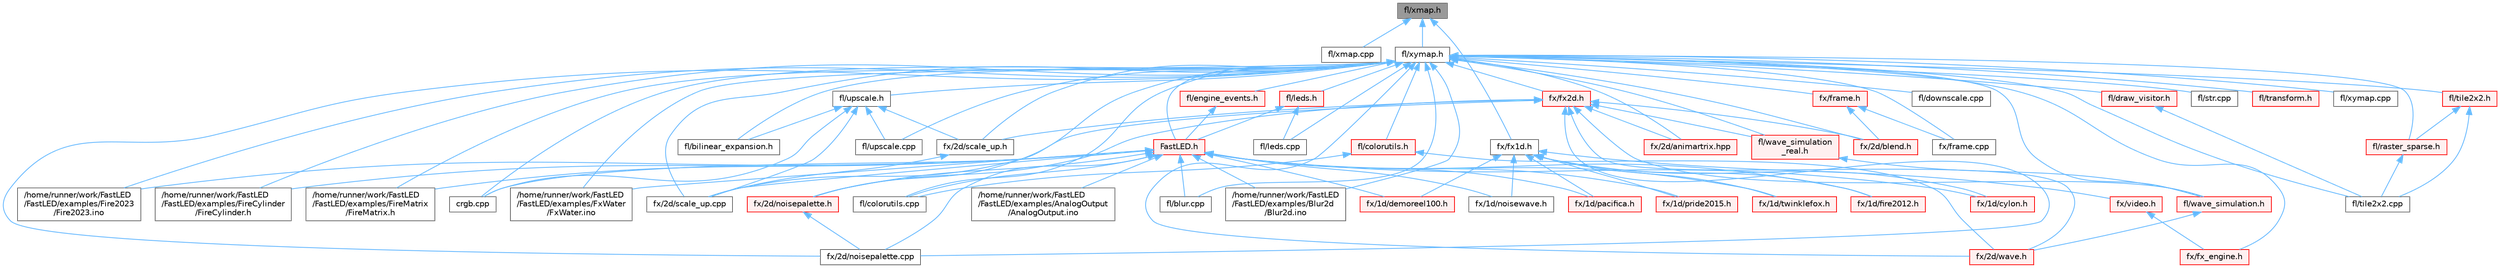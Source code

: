 digraph "fl/xmap.h"
{
 // INTERACTIVE_SVG=YES
 // LATEX_PDF_SIZE
  bgcolor="transparent";
  edge [fontname=Helvetica,fontsize=10,labelfontname=Helvetica,labelfontsize=10];
  node [fontname=Helvetica,fontsize=10,shape=box,height=0.2,width=0.4];
  Node1 [id="Node000001",label="fl/xmap.h",height=0.2,width=0.4,color="gray40", fillcolor="grey60", style="filled", fontcolor="black",tooltip=" "];
  Node1 -> Node2 [id="edge1_Node000001_Node000002",dir="back",color="steelblue1",style="solid",tooltip=" "];
  Node2 [id="Node000002",label="fl/xmap.cpp",height=0.2,width=0.4,color="grey40", fillcolor="white", style="filled",URL="$db/db8/xmap_8cpp.html",tooltip=" "];
  Node1 -> Node3 [id="edge2_Node000001_Node000003",dir="back",color="steelblue1",style="solid",tooltip=" "];
  Node3 [id="Node000003",label="fl/xymap.h",height=0.2,width=0.4,color="grey40", fillcolor="white", style="filled",URL="$da/d61/xymap_8h.html",tooltip=" "];
  Node3 -> Node4 [id="edge3_Node000003_Node000004",dir="back",color="steelblue1",style="solid",tooltip=" "];
  Node4 [id="Node000004",label="/home/runner/work/FastLED\l/FastLED/examples/Blur2d\l/Blur2d.ino",height=0.2,width=0.4,color="grey40", fillcolor="white", style="filled",URL="$df/d42/_blur2d_8ino.html",tooltip=" "];
  Node3 -> Node5 [id="edge4_Node000003_Node000005",dir="back",color="steelblue1",style="solid",tooltip=" "];
  Node5 [id="Node000005",label="/home/runner/work/FastLED\l/FastLED/examples/Fire2023\l/Fire2023.ino",height=0.2,width=0.4,color="grey40", fillcolor="white", style="filled",URL="$d8/d2c/_fire2023_8ino.html",tooltip=" "];
  Node3 -> Node6 [id="edge5_Node000003_Node000006",dir="back",color="steelblue1",style="solid",tooltip=" "];
  Node6 [id="Node000006",label="/home/runner/work/FastLED\l/FastLED/examples/FireCylinder\l/FireCylinder.h",height=0.2,width=0.4,color="grey40", fillcolor="white", style="filled",URL="$d8/dd0/_fire_cylinder_8h.html",tooltip=" "];
  Node3 -> Node7 [id="edge6_Node000003_Node000007",dir="back",color="steelblue1",style="solid",tooltip=" "];
  Node7 [id="Node000007",label="/home/runner/work/FastLED\l/FastLED/examples/FireMatrix\l/FireMatrix.h",height=0.2,width=0.4,color="grey40", fillcolor="white", style="filled",URL="$d5/d88/_fire_matrix_8h.html",tooltip=" "];
  Node3 -> Node8 [id="edge7_Node000003_Node000008",dir="back",color="steelblue1",style="solid",tooltip=" "];
  Node8 [id="Node000008",label="/home/runner/work/FastLED\l/FastLED/examples/FxWater\l/FxWater.ino",height=0.2,width=0.4,color="grey40", fillcolor="white", style="filled",URL="$dd/d61/_fx_water_8ino.html",tooltip=" "];
  Node3 -> Node9 [id="edge8_Node000003_Node000009",dir="back",color="steelblue1",style="solid",tooltip=" "];
  Node9 [id="Node000009",label="FastLED.h",height=0.2,width=0.4,color="red", fillcolor="#FFF0F0", style="filled",URL="$db/d97/_fast_l_e_d_8h.html",tooltip="central include file for FastLED, defines the CFastLED class/object"];
  Node9 -> Node10 [id="edge9_Node000009_Node000010",dir="back",color="steelblue1",style="solid",tooltip=" "];
  Node10 [id="Node000010",label="/home/runner/work/FastLED\l/FastLED/examples/AnalogOutput\l/AnalogOutput.ino",height=0.2,width=0.4,color="grey40", fillcolor="white", style="filled",URL="$d5/d17/_analog_output_8ino.html",tooltip="Demonstrates how to use FastLED color functions even without a \"pixel-addressible\" smart LED strip."];
  Node9 -> Node4 [id="edge10_Node000009_Node000004",dir="back",color="steelblue1",style="solid",tooltip=" "];
  Node9 -> Node5 [id="edge11_Node000009_Node000005",dir="back",color="steelblue1",style="solid",tooltip=" "];
  Node9 -> Node6 [id="edge12_Node000009_Node000006",dir="back",color="steelblue1",style="solid",tooltip=" "];
  Node9 -> Node7 [id="edge13_Node000009_Node000007",dir="back",color="steelblue1",style="solid",tooltip=" "];
  Node9 -> Node8 [id="edge14_Node000009_Node000008",dir="back",color="steelblue1",style="solid",tooltip=" "];
  Node9 -> Node96 [id="edge15_Node000009_Node000096",dir="back",color="steelblue1",style="solid",tooltip=" "];
  Node96 [id="Node000096",label="crgb.cpp",height=0.2,width=0.4,color="grey40", fillcolor="white", style="filled",URL="$d0/de3/crgb_8cpp.html",tooltip="Utility functions for the red, green, and blue (RGB) pixel struct."];
  Node9 -> Node105 [id="edge16_Node000009_Node000105",dir="back",color="steelblue1",style="solid",tooltip=" "];
  Node105 [id="Node000105",label="fl/blur.cpp",height=0.2,width=0.4,color="grey40", fillcolor="white", style="filled",URL="$de/dc8/blur_8cpp.html",tooltip=" "];
  Node9 -> Node106 [id="edge17_Node000009_Node000106",dir="back",color="steelblue1",style="solid",tooltip=" "];
  Node106 [id="Node000106",label="fl/colorutils.cpp",height=0.2,width=0.4,color="grey40", fillcolor="white", style="filled",URL="$da/d2d/colorutils_8cpp.html",tooltip="Misc utility functions for palettes, blending, and more."];
  Node9 -> Node109 [id="edge18_Node000009_Node000109",dir="back",color="steelblue1",style="solid",tooltip=" "];
  Node109 [id="Node000109",label="fx/1d/cylon.h",height=0.2,width=0.4,color="red", fillcolor="#FFF0F0", style="filled",URL="$db/d31/cylon_8h.html",tooltip=" "];
  Node9 -> Node110 [id="edge19_Node000009_Node000110",dir="back",color="steelblue1",style="solid",tooltip=" "];
  Node110 [id="Node000110",label="fx/1d/demoreel100.h",height=0.2,width=0.4,color="red", fillcolor="#FFF0F0", style="filled",URL="$d4/dc0/demoreel100_8h.html",tooltip=" "];
  Node9 -> Node111 [id="edge20_Node000009_Node000111",dir="back",color="steelblue1",style="solid",tooltip=" "];
  Node111 [id="Node000111",label="fx/1d/fire2012.h",height=0.2,width=0.4,color="red", fillcolor="#FFF0F0", style="filled",URL="$d5/dcb/fire2012_8h.html",tooltip=" "];
  Node9 -> Node112 [id="edge21_Node000009_Node000112",dir="back",color="steelblue1",style="solid",tooltip=" "];
  Node112 [id="Node000112",label="fx/1d/noisewave.h",height=0.2,width=0.4,color="grey40", fillcolor="white", style="filled",URL="$d9/d2c/noisewave_8h.html",tooltip=" "];
  Node9 -> Node113 [id="edge22_Node000009_Node000113",dir="back",color="steelblue1",style="solid",tooltip=" "];
  Node113 [id="Node000113",label="fx/1d/pacifica.h",height=0.2,width=0.4,color="red", fillcolor="#FFF0F0", style="filled",URL="$dc/d70/pacifica_8h.html",tooltip=" "];
  Node9 -> Node114 [id="edge23_Node000009_Node000114",dir="back",color="steelblue1",style="solid",tooltip=" "];
  Node114 [id="Node000114",label="fx/1d/pride2015.h",height=0.2,width=0.4,color="red", fillcolor="#FFF0F0", style="filled",URL="$d7/dc4/pride2015_8h.html",tooltip=" "];
  Node9 -> Node115 [id="edge24_Node000009_Node000115",dir="back",color="steelblue1",style="solid",tooltip=" "];
  Node115 [id="Node000115",label="fx/1d/twinklefox.h",height=0.2,width=0.4,color="red", fillcolor="#FFF0F0", style="filled",URL="$d1/df6/twinklefox_8h.html",tooltip=" "];
  Node9 -> Node116 [id="edge25_Node000009_Node000116",dir="back",color="steelblue1",style="solid",tooltip=" "];
  Node116 [id="Node000116",label="fx/2d/noisepalette.cpp",height=0.2,width=0.4,color="grey40", fillcolor="white", style="filled",URL="$d6/d66/noisepalette_8cpp.html",tooltip=" "];
  Node9 -> Node117 [id="edge26_Node000009_Node000117",dir="back",color="steelblue1",style="solid",tooltip=" "];
  Node117 [id="Node000117",label="fx/2d/noisepalette.h",height=0.2,width=0.4,color="red", fillcolor="#FFF0F0", style="filled",URL="$d6/dc7/noisepalette_8h.html",tooltip="Demonstrates how to mix noise generation with color palettes on a 2D LED matrix."];
  Node117 -> Node116 [id="edge27_Node000117_Node000116",dir="back",color="steelblue1",style="solid",tooltip=" "];
  Node9 -> Node119 [id="edge28_Node000009_Node000119",dir="back",color="steelblue1",style="solid",tooltip=" "];
  Node119 [id="Node000119",label="fx/2d/scale_up.cpp",height=0.2,width=0.4,color="grey40", fillcolor="white", style="filled",URL="$dc/d8c/scale__up_8cpp.html",tooltip=" "];
  Node3 -> Node96 [id="edge29_Node000003_Node000096",dir="back",color="steelblue1",style="solid",tooltip=" "];
  Node3 -> Node144 [id="edge30_Node000003_Node000144",dir="back",color="steelblue1",style="solid",tooltip=" "];
  Node144 [id="Node000144",label="fl/bilinear_expansion.h",height=0.2,width=0.4,color="grey40", fillcolor="white", style="filled",URL="$da/d34/bilinear__expansion_8h.html",tooltip="Demonstrates how to mix noise generation with color palettes on a 2D LED matrix."];
  Node3 -> Node105 [id="edge31_Node000003_Node000105",dir="back",color="steelblue1",style="solid",tooltip=" "];
  Node3 -> Node106 [id="edge32_Node000003_Node000106",dir="back",color="steelblue1",style="solid",tooltip=" "];
  Node3 -> Node145 [id="edge33_Node000003_Node000145",dir="back",color="steelblue1",style="solid",tooltip=" "];
  Node145 [id="Node000145",label="fl/colorutils.h",height=0.2,width=0.4,color="red", fillcolor="#FFF0F0", style="filled",URL="$d7/df9/fl_2colorutils_8h.html",tooltip="Utility functions for color fill, palettes, blending, and more."];
  Node145 -> Node106 [id="edge34_Node000145_Node000106",dir="back",color="steelblue1",style="solid",tooltip=" "];
  Node145 -> Node136 [id="edge35_Node000145_Node000136",dir="back",color="steelblue1",style="solid",tooltip=" "];
  Node136 [id="Node000136",label="fx/2d/wave.h",height=0.2,width=0.4,color="red", fillcolor="#FFF0F0", style="filled",URL="$de/de9/src_2fx_22d_2wave_8h.html",tooltip=" "];
  Node3 -> Node154 [id="edge36_Node000003_Node000154",dir="back",color="steelblue1",style="solid",tooltip=" "];
  Node154 [id="Node000154",label="fl/downscale.cpp",height=0.2,width=0.4,color="grey40", fillcolor="white", style="filled",URL="$d8/df9/downscale_8cpp.html",tooltip=" "];
  Node3 -> Node150 [id="edge37_Node000003_Node000150",dir="back",color="steelblue1",style="solid",tooltip=" "];
  Node150 [id="Node000150",label="fl/draw_visitor.h",height=0.2,width=0.4,color="red", fillcolor="#FFF0F0", style="filled",URL="$d0/d4f/draw__visitor_8h.html",tooltip=" "];
  Node150 -> Node152 [id="edge38_Node000150_Node000152",dir="back",color="steelblue1",style="solid",tooltip=" "];
  Node152 [id="Node000152",label="fl/tile2x2.cpp",height=0.2,width=0.4,color="grey40", fillcolor="white", style="filled",URL="$db/d15/tile2x2_8cpp.html",tooltip=" "];
  Node3 -> Node155 [id="edge39_Node000003_Node000155",dir="back",color="steelblue1",style="solid",tooltip=" "];
  Node155 [id="Node000155",label="fl/engine_events.h",height=0.2,width=0.4,color="red", fillcolor="#FFF0F0", style="filled",URL="$db/dc0/engine__events_8h.html",tooltip=" "];
  Node155 -> Node9 [id="edge40_Node000155_Node000009",dir="back",color="steelblue1",style="solid",tooltip=" "];
  Node3 -> Node166 [id="edge41_Node000003_Node000166",dir="back",color="steelblue1",style="solid",tooltip=" "];
  Node166 [id="Node000166",label="fl/leds.cpp",height=0.2,width=0.4,color="grey40", fillcolor="white", style="filled",URL="$d6/d78/leds_8cpp.html",tooltip=" "];
  Node3 -> Node167 [id="edge42_Node000003_Node000167",dir="back",color="steelblue1",style="solid",tooltip=" "];
  Node167 [id="Node000167",label="fl/leds.h",height=0.2,width=0.4,color="red", fillcolor="#FFF0F0", style="filled",URL="$da/d78/leds_8h.html",tooltip=" "];
  Node167 -> Node9 [id="edge43_Node000167_Node000009",dir="back",color="steelblue1",style="solid",tooltip=" "];
  Node167 -> Node166 [id="edge44_Node000167_Node000166",dir="back",color="steelblue1",style="solid",tooltip=" "];
  Node3 -> Node175 [id="edge45_Node000003_Node000175",dir="back",color="steelblue1",style="solid",tooltip=" "];
  Node175 [id="Node000175",label="fl/raster_sparse.h",height=0.2,width=0.4,color="red", fillcolor="#FFF0F0", style="filled",URL="$d4/df9/raster__sparse_8h.html",tooltip=" "];
  Node175 -> Node152 [id="edge46_Node000175_Node000152",dir="back",color="steelblue1",style="solid",tooltip=" "];
  Node3 -> Node178 [id="edge47_Node000003_Node000178",dir="back",color="steelblue1",style="solid",tooltip=" "];
  Node178 [id="Node000178",label="fl/str.cpp",height=0.2,width=0.4,color="grey40", fillcolor="white", style="filled",URL="$d1/d1f/str_8cpp.html",tooltip=" "];
  Node3 -> Node152 [id="edge48_Node000003_Node000152",dir="back",color="steelblue1",style="solid",tooltip=" "];
  Node3 -> Node179 [id="edge49_Node000003_Node000179",dir="back",color="steelblue1",style="solid",tooltip=" "];
  Node179 [id="Node000179",label="fl/tile2x2.h",height=0.2,width=0.4,color="red", fillcolor="#FFF0F0", style="filled",URL="$d2/db4/tile2x2_8h.html",tooltip=" "];
  Node179 -> Node175 [id="edge50_Node000179_Node000175",dir="back",color="steelblue1",style="solid",tooltip=" "];
  Node179 -> Node152 [id="edge51_Node000179_Node000152",dir="back",color="steelblue1",style="solid",tooltip=" "];
  Node3 -> Node187 [id="edge52_Node000003_Node000187",dir="back",color="steelblue1",style="solid",tooltip=" "];
  Node187 [id="Node000187",label="fl/transform.h",height=0.2,width=0.4,color="red", fillcolor="#FFF0F0", style="filled",URL="$d2/d80/transform_8h.html",tooltip=" "];
  Node3 -> Node189 [id="edge53_Node000003_Node000189",dir="back",color="steelblue1",style="solid",tooltip=" "];
  Node189 [id="Node000189",label="fl/upscale.cpp",height=0.2,width=0.4,color="grey40", fillcolor="white", style="filled",URL="$d0/d4f/upscale_8cpp.html",tooltip=" "];
  Node3 -> Node190 [id="edge54_Node000003_Node000190",dir="back",color="steelblue1",style="solid",tooltip=" "];
  Node190 [id="Node000190",label="fl/upscale.h",height=0.2,width=0.4,color="grey40", fillcolor="white", style="filled",URL="$d6/d0c/upscale_8h.html",tooltip=" "];
  Node190 -> Node96 [id="edge55_Node000190_Node000096",dir="back",color="steelblue1",style="solid",tooltip=" "];
  Node190 -> Node144 [id="edge56_Node000190_Node000144",dir="back",color="steelblue1",style="solid",tooltip=" "];
  Node190 -> Node189 [id="edge57_Node000190_Node000189",dir="back",color="steelblue1",style="solid",tooltip=" "];
  Node190 -> Node119 [id="edge58_Node000190_Node000119",dir="back",color="steelblue1",style="solid",tooltip=" "];
  Node190 -> Node191 [id="edge59_Node000190_Node000191",dir="back",color="steelblue1",style="solid",tooltip=" "];
  Node191 [id="Node000191",label="fx/2d/scale_up.h",height=0.2,width=0.4,color="grey40", fillcolor="white", style="filled",URL="$d2/d74/scale__up_8h.html",tooltip="Expands a grid using bilinear interpolation and scaling up."];
  Node191 -> Node119 [id="edge60_Node000191_Node000119",dir="back",color="steelblue1",style="solid",tooltip=" "];
  Node3 -> Node192 [id="edge61_Node000003_Node000192",dir="back",color="steelblue1",style="solid",tooltip=" "];
  Node192 [id="Node000192",label="fl/wave_simulation.h",height=0.2,width=0.4,color="red", fillcolor="#FFF0F0", style="filled",URL="$dc/d36/wave__simulation_8h.html",tooltip=" "];
  Node192 -> Node136 [id="edge62_Node000192_Node000136",dir="back",color="steelblue1",style="solid",tooltip=" "];
  Node3 -> Node194 [id="edge63_Node000003_Node000194",dir="back",color="steelblue1",style="solid",tooltip=" "];
  Node194 [id="Node000194",label="fl/wave_simulation\l_real.h",height=0.2,width=0.4,color="red", fillcolor="#FFF0F0", style="filled",URL="$dd/d8e/wave__simulation__real_8h.html",tooltip=" "];
  Node194 -> Node192 [id="edge64_Node000194_Node000192",dir="back",color="steelblue1",style="solid",tooltip=" "];
  Node3 -> Node196 [id="edge65_Node000003_Node000196",dir="back",color="steelblue1",style="solid",tooltip=" "];
  Node196 [id="Node000196",label="fl/xymap.cpp",height=0.2,width=0.4,color="grey40", fillcolor="white", style="filled",URL="$d7/d09/xymap_8cpp.html",tooltip=" "];
  Node3 -> Node133 [id="edge66_Node000003_Node000133",dir="back",color="steelblue1",style="solid",tooltip=" "];
  Node133 [id="Node000133",label="fx/2d/animartrix.hpp",height=0.2,width=0.4,color="red", fillcolor="#FFF0F0", style="filled",URL="$d3/dc3/animartrix_8hpp.html",tooltip=" "];
  Node3 -> Node197 [id="edge67_Node000003_Node000197",dir="back",color="steelblue1",style="solid",tooltip=" "];
  Node197 [id="Node000197",label="fx/2d/blend.h",height=0.2,width=0.4,color="red", fillcolor="#FFF0F0", style="filled",URL="$d8/d4e/blend_8h.html",tooltip=" "];
  Node3 -> Node116 [id="edge68_Node000003_Node000116",dir="back",color="steelblue1",style="solid",tooltip=" "];
  Node3 -> Node117 [id="edge69_Node000003_Node000117",dir="back",color="steelblue1",style="solid",tooltip=" "];
  Node3 -> Node119 [id="edge70_Node000003_Node000119",dir="back",color="steelblue1",style="solid",tooltip=" "];
  Node3 -> Node191 [id="edge71_Node000003_Node000191",dir="back",color="steelblue1",style="solid",tooltip=" "];
  Node3 -> Node136 [id="edge72_Node000003_Node000136",dir="back",color="steelblue1",style="solid",tooltip=" "];
  Node3 -> Node198 [id="edge73_Node000003_Node000198",dir="back",color="steelblue1",style="solid",tooltip=" "];
  Node198 [id="Node000198",label="fx/frame.cpp",height=0.2,width=0.4,color="grey40", fillcolor="white", style="filled",URL="$da/d14/frame_8cpp.html",tooltip=" "];
  Node3 -> Node199 [id="edge74_Node000003_Node000199",dir="back",color="steelblue1",style="solid",tooltip=" "];
  Node199 [id="Node000199",label="fx/frame.h",height=0.2,width=0.4,color="red", fillcolor="#FFF0F0", style="filled",URL="$df/d7d/frame_8h.html",tooltip=" "];
  Node199 -> Node197 [id="edge75_Node000199_Node000197",dir="back",color="steelblue1",style="solid",tooltip=" "];
  Node199 -> Node198 [id="edge76_Node000199_Node000198",dir="back",color="steelblue1",style="solid",tooltip=" "];
  Node3 -> Node209 [id="edge77_Node000003_Node000209",dir="back",color="steelblue1",style="solid",tooltip=" "];
  Node209 [id="Node000209",label="fx/fx2d.h",height=0.2,width=0.4,color="red", fillcolor="#FFF0F0", style="filled",URL="$d9/d43/fx2d_8h.html",tooltip=" "];
  Node209 -> Node192 [id="edge78_Node000209_Node000192",dir="back",color="steelblue1",style="solid",tooltip=" "];
  Node209 -> Node194 [id="edge79_Node000209_Node000194",dir="back",color="steelblue1",style="solid",tooltip=" "];
  Node209 -> Node133 [id="edge80_Node000209_Node000133",dir="back",color="steelblue1",style="solid",tooltip=" "];
  Node209 -> Node197 [id="edge81_Node000209_Node000197",dir="back",color="steelblue1",style="solid",tooltip=" "];
  Node209 -> Node116 [id="edge82_Node000209_Node000116",dir="back",color="steelblue1",style="solid",tooltip=" "];
  Node209 -> Node117 [id="edge83_Node000209_Node000117",dir="back",color="steelblue1",style="solid",tooltip=" "];
  Node209 -> Node119 [id="edge84_Node000209_Node000119",dir="back",color="steelblue1",style="solid",tooltip=" "];
  Node209 -> Node191 [id="edge85_Node000209_Node000191",dir="back",color="steelblue1",style="solid",tooltip=" "];
  Node209 -> Node136 [id="edge86_Node000209_Node000136",dir="back",color="steelblue1",style="solid",tooltip=" "];
  Node3 -> Node161 [id="edge87_Node000003_Node000161",dir="back",color="steelblue1",style="solid",tooltip=" "];
  Node161 [id="Node000161",label="fx/fx_engine.h",height=0.2,width=0.4,color="red", fillcolor="#FFF0F0", style="filled",URL="$d9/d3c/fx__engine_8h.html",tooltip=" "];
  Node1 -> Node210 [id="edge88_Node000001_Node000210",dir="back",color="steelblue1",style="solid",tooltip=" "];
  Node210 [id="Node000210",label="fx/fx1d.h",height=0.2,width=0.4,color="grey40", fillcolor="white", style="filled",URL="$da/d81/fx1d_8h.html",tooltip=" "];
  Node210 -> Node109 [id="edge89_Node000210_Node000109",dir="back",color="steelblue1",style="solid",tooltip=" "];
  Node210 -> Node110 [id="edge90_Node000210_Node000110",dir="back",color="steelblue1",style="solid",tooltip=" "];
  Node210 -> Node111 [id="edge91_Node000210_Node000111",dir="back",color="steelblue1",style="solid",tooltip=" "];
  Node210 -> Node112 [id="edge92_Node000210_Node000112",dir="back",color="steelblue1",style="solid",tooltip=" "];
  Node210 -> Node113 [id="edge93_Node000210_Node000113",dir="back",color="steelblue1",style="solid",tooltip=" "];
  Node210 -> Node114 [id="edge94_Node000210_Node000114",dir="back",color="steelblue1",style="solid",tooltip=" "];
  Node210 -> Node115 [id="edge95_Node000210_Node000115",dir="back",color="steelblue1",style="solid",tooltip=" "];
  Node210 -> Node211 [id="edge96_Node000210_Node000211",dir="back",color="steelblue1",style="solid",tooltip=" "];
  Node211 [id="Node000211",label="fx/video.h",height=0.2,width=0.4,color="red", fillcolor="#FFF0F0", style="filled",URL="$dd/d78/video_8h.html",tooltip=" "];
  Node211 -> Node161 [id="edge97_Node000211_Node000161",dir="back",color="steelblue1",style="solid",tooltip=" "];
}

